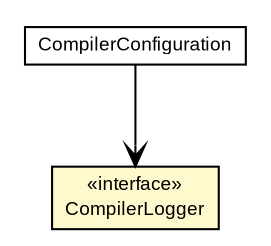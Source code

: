#!/usr/local/bin/dot
#
# Class diagram 
# Generated by UMLGraph version R5_6-24-gf6e263 (http://www.umlgraph.org/)
#

digraph G {
	edge [fontname="arial",fontsize=10,labelfontname="arial",labelfontsize=10];
	node [fontname="arial",fontsize=10,shape=plaintext];
	nodesep=0.25;
	ranksep=0.5;
	// com.google.code.sbt.compiler.api.CompilerLogger
	c100 [label=<<table title="com.google.code.sbt.compiler.api.CompilerLogger" border="0" cellborder="1" cellspacing="0" cellpadding="2" port="p" bgcolor="lemonChiffon" href="./CompilerLogger.html">
		<tr><td><table border="0" cellspacing="0" cellpadding="1">
<tr><td align="center" balign="center"> &#171;interface&#187; </td></tr>
<tr><td align="center" balign="center"> CompilerLogger </td></tr>
		</table></td></tr>
		</table>>, URL="./CompilerLogger.html", fontname="arial", fontcolor="black", fontsize=9.0];
	// com.google.code.sbt.compiler.api.CompilerConfiguration
	c102 [label=<<table title="com.google.code.sbt.compiler.api.CompilerConfiguration" border="0" cellborder="1" cellspacing="0" cellpadding="2" port="p" href="./CompilerConfiguration.html">
		<tr><td><table border="0" cellspacing="0" cellpadding="1">
<tr><td align="center" balign="center"> CompilerConfiguration </td></tr>
		</table></td></tr>
		</table>>, URL="./CompilerConfiguration.html", fontname="arial", fontcolor="black", fontsize=9.0];
	// com.google.code.sbt.compiler.api.CompilerConfiguration NAVASSOC com.google.code.sbt.compiler.api.CompilerLogger
	c102:p -> c100:p [taillabel="", label="", headlabel="", fontname="arial", fontcolor="black", fontsize=10.0, color="black", arrowhead=open];
}

